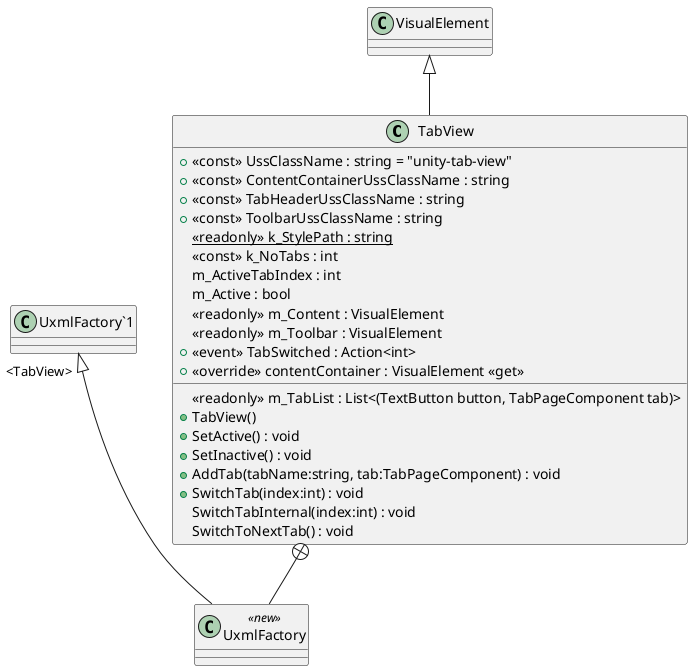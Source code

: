 @startuml
class TabView {
    + <<const>> UssClassName : string = "unity-tab-view"
    + <<const>> ContentContainerUssClassName : string
    + <<const>> TabHeaderUssClassName : string
    + <<const>> ToolbarUssClassName : string
    {static} <<readonly>> k_StylePath : string
    <<const>> k_NoTabs : int
    m_ActiveTabIndex : int
    m_Active : bool
    <<readonly>> m_Content : VisualElement
    <<readonly>> m_Toolbar : VisualElement
    <<readonly>> m_TabList : List<(TextButton button, TabPageComponent tab)>
    +  <<event>> TabSwitched : Action<int> 
    + TabView()
    + SetActive() : void
    + SetInactive() : void
    + AddTab(tabName:string, tab:TabPageComponent) : void
    + SwitchTab(index:int) : void
    SwitchTabInternal(index:int) : void
    SwitchToNextTab() : void
    + <<override>> contentContainer : VisualElement <<get>>
}
class UxmlFactory <<new>> {
}
VisualElement <|-- TabView
TabView +-- UxmlFactory
"UxmlFactory`1" "<TabView>" <|-- UxmlFactory
@enduml
